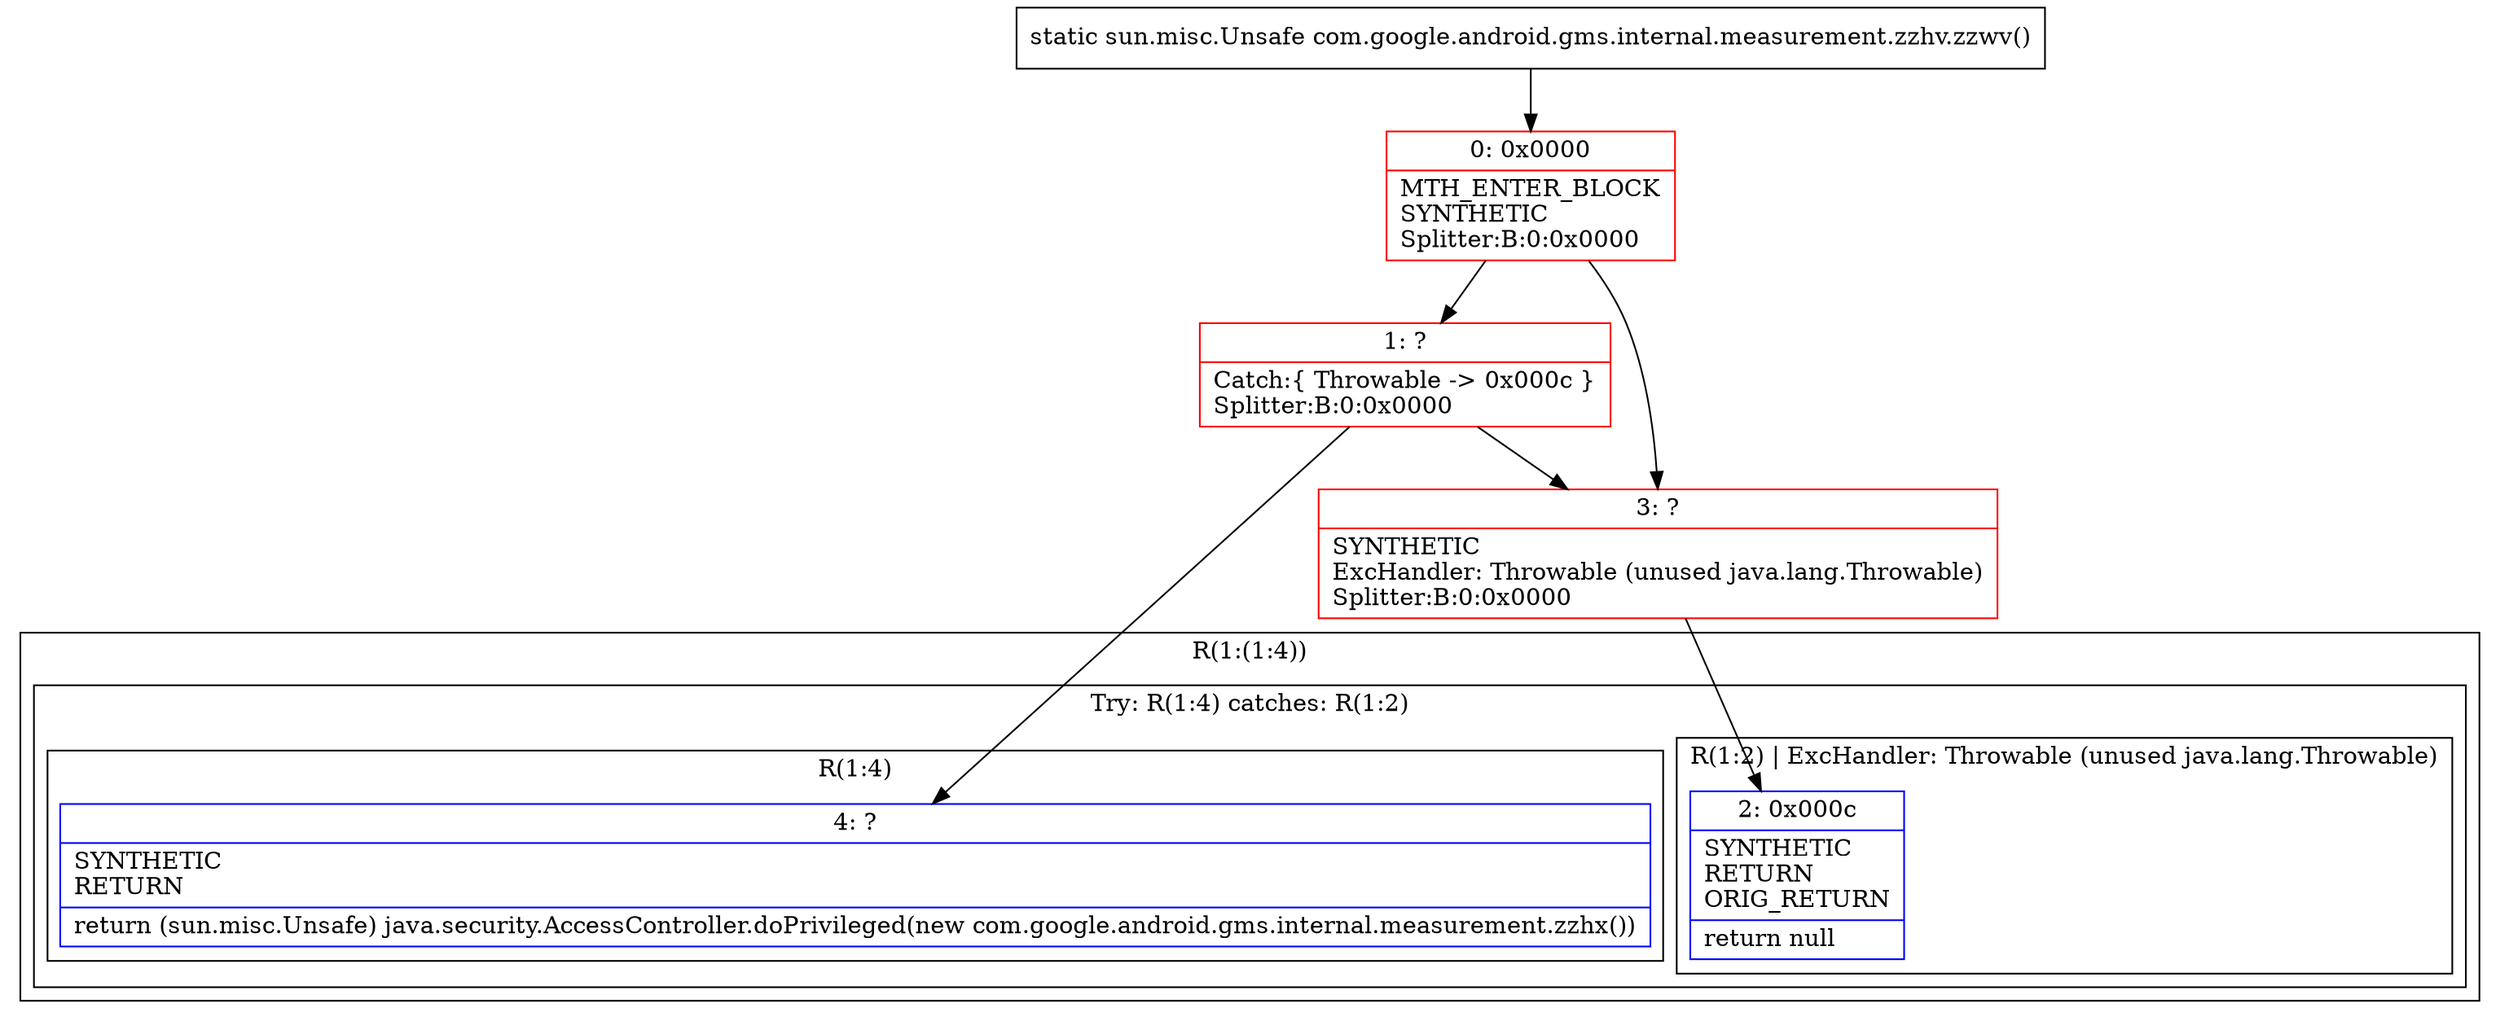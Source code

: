 digraph "CFG forcom.google.android.gms.internal.measurement.zzhv.zzwv()Lsun\/misc\/Unsafe;" {
subgraph cluster_Region_178138548 {
label = "R(1:(1:4))";
node [shape=record,color=blue];
subgraph cluster_TryCatchRegion_1630614694 {
label = "Try: R(1:4) catches: R(1:2)";
node [shape=record,color=blue];
subgraph cluster_Region_579415210 {
label = "R(1:4)";
node [shape=record,color=blue];
Node_4 [shape=record,label="{4\:\ ?|SYNTHETIC\lRETURN\l|return (sun.misc.Unsafe) java.security.AccessController.doPrivileged(new com.google.android.gms.internal.measurement.zzhx())\l}"];
}
subgraph cluster_Region_1416223061 {
label = "R(1:2) | ExcHandler: Throwable (unused java.lang.Throwable)\l";
node [shape=record,color=blue];
Node_2 [shape=record,label="{2\:\ 0x000c|SYNTHETIC\lRETURN\lORIG_RETURN\l|return null\l}"];
}
}
}
subgraph cluster_Region_1416223061 {
label = "R(1:2) | ExcHandler: Throwable (unused java.lang.Throwable)\l";
node [shape=record,color=blue];
Node_2 [shape=record,label="{2\:\ 0x000c|SYNTHETIC\lRETURN\lORIG_RETURN\l|return null\l}"];
}
Node_0 [shape=record,color=red,label="{0\:\ 0x0000|MTH_ENTER_BLOCK\lSYNTHETIC\lSplitter:B:0:0x0000\l}"];
Node_1 [shape=record,color=red,label="{1\:\ ?|Catch:\{ Throwable \-\> 0x000c \}\lSplitter:B:0:0x0000\l}"];
Node_3 [shape=record,color=red,label="{3\:\ ?|SYNTHETIC\lExcHandler: Throwable (unused java.lang.Throwable)\lSplitter:B:0:0x0000\l}"];
MethodNode[shape=record,label="{static sun.misc.Unsafe com.google.android.gms.internal.measurement.zzhv.zzwv() }"];
MethodNode -> Node_0;
Node_0 -> Node_1;
Node_0 -> Node_3;
Node_1 -> Node_3;
Node_1 -> Node_4;
Node_3 -> Node_2;
}

